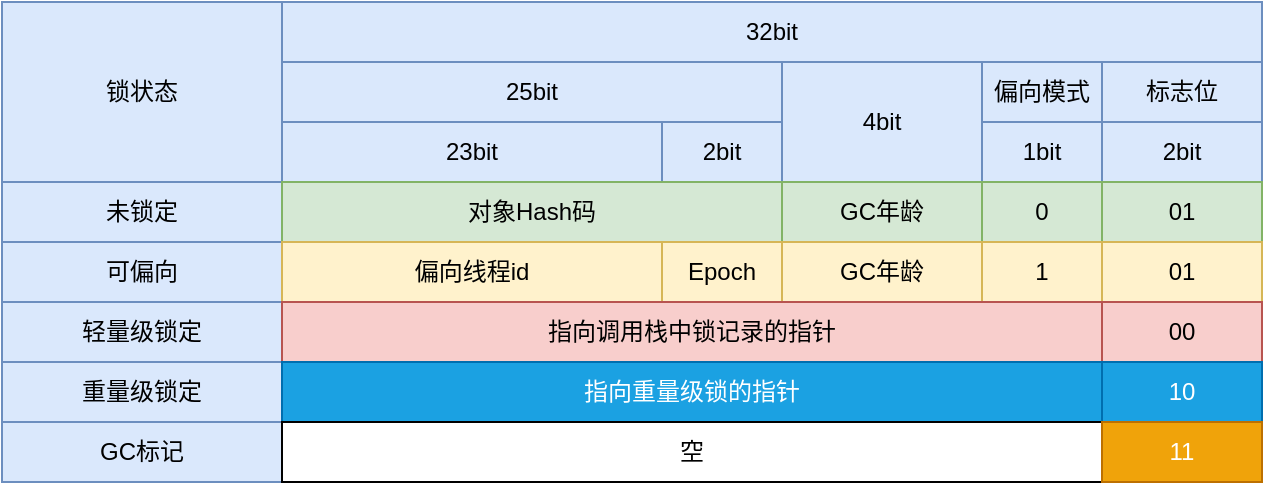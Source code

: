 <mxfile version="13.6.2" type="device" pages="2"><diagram id="vAK4Ck89c3Hy8UM0sQPP" name="1"><mxGraphModel dx="946" dy="611" grid="1" gridSize="10" guides="1" tooltips="1" connect="1" arrows="1" fold="1" page="1" pageScale="1" pageWidth="827" pageHeight="1169" math="0" shadow="0"><root><mxCell id="0"/><mxCell id="1" parent="0"/><mxCell id="KTi_w7ZWnXVk6cxtdnml-1" value="锁状态" style="rounded=0;whiteSpace=wrap;html=1;fillColor=#dae8fc;strokeColor=#6c8ebf;" vertex="1" parent="1"><mxGeometry x="110" y="140" width="140" height="90" as="geometry"/></mxCell><mxCell id="KTi_w7ZWnXVk6cxtdnml-2" value="32bit" style="rounded=0;whiteSpace=wrap;html=1;fillColor=#dae8fc;strokeColor=#6c8ebf;" vertex="1" parent="1"><mxGeometry x="250" y="140" width="490" height="30" as="geometry"/></mxCell><mxCell id="KTi_w7ZWnXVk6cxtdnml-3" value="25bit" style="rounded=0;whiteSpace=wrap;html=1;fillColor=#dae8fc;strokeColor=#6c8ebf;" vertex="1" parent="1"><mxGeometry x="250" y="170" width="250" height="30" as="geometry"/></mxCell><mxCell id="KTi_w7ZWnXVk6cxtdnml-4" value="4bit" style="rounded=0;whiteSpace=wrap;html=1;fillColor=#dae8fc;strokeColor=#6c8ebf;" vertex="1" parent="1"><mxGeometry x="500" y="170" width="100" height="60" as="geometry"/></mxCell><mxCell id="KTi_w7ZWnXVk6cxtdnml-5" value="1bit" style="rounded=0;whiteSpace=wrap;html=1;fillColor=#dae8fc;strokeColor=#6c8ebf;" vertex="1" parent="1"><mxGeometry x="600" y="200" width="60" height="30" as="geometry"/></mxCell><mxCell id="KTi_w7ZWnXVk6cxtdnml-6" value="2bit" style="rounded=0;whiteSpace=wrap;html=1;fillColor=#dae8fc;strokeColor=#6c8ebf;" vertex="1" parent="1"><mxGeometry x="660" y="200" width="80" height="30" as="geometry"/></mxCell><mxCell id="KTi_w7ZWnXVk6cxtdnml-7" value="23bit" style="rounded=0;whiteSpace=wrap;html=1;fillColor=#dae8fc;strokeColor=#6c8ebf;" vertex="1" parent="1"><mxGeometry x="250" y="200" width="190" height="30" as="geometry"/></mxCell><mxCell id="KTi_w7ZWnXVk6cxtdnml-8" value="2bit" style="rounded=0;whiteSpace=wrap;html=1;fillColor=#dae8fc;strokeColor=#6c8ebf;" vertex="1" parent="1"><mxGeometry x="440" y="200" width="60" height="30" as="geometry"/></mxCell><mxCell id="KTi_w7ZWnXVk6cxtdnml-9" value="偏向模式" style="rounded=0;whiteSpace=wrap;html=1;fillColor=#dae8fc;strokeColor=#6c8ebf;" vertex="1" parent="1"><mxGeometry x="600" y="170" width="60" height="30" as="geometry"/></mxCell><mxCell id="KTi_w7ZWnXVk6cxtdnml-10" value="标志位" style="rounded=0;whiteSpace=wrap;html=1;fillColor=#dae8fc;strokeColor=#6c8ebf;" vertex="1" parent="1"><mxGeometry x="660" y="170" width="80" height="30" as="geometry"/></mxCell><mxCell id="KTi_w7ZWnXVk6cxtdnml-11" value="未锁定" style="rounded=0;whiteSpace=wrap;html=1;fillColor=#dae8fc;strokeColor=#6c8ebf;" vertex="1" parent="1"><mxGeometry x="110" y="230" width="140" height="30" as="geometry"/></mxCell><mxCell id="KTi_w7ZWnXVk6cxtdnml-12" value="对象Hash码" style="rounded=0;whiteSpace=wrap;html=1;fillColor=#d5e8d4;strokeColor=#82b366;" vertex="1" parent="1"><mxGeometry x="250" y="230" width="250" height="30" as="geometry"/></mxCell><mxCell id="KTi_w7ZWnXVk6cxtdnml-13" value="GC年龄" style="rounded=0;whiteSpace=wrap;html=1;fillColor=#d5e8d4;strokeColor=#82b366;" vertex="1" parent="1"><mxGeometry x="500" y="230" width="100" height="30" as="geometry"/></mxCell><mxCell id="KTi_w7ZWnXVk6cxtdnml-14" value="0" style="rounded=0;whiteSpace=wrap;html=1;fillColor=#d5e8d4;strokeColor=#82b366;" vertex="1" parent="1"><mxGeometry x="600" y="230" width="60" height="30" as="geometry"/></mxCell><mxCell id="KTi_w7ZWnXVk6cxtdnml-15" value="01" style="rounded=0;whiteSpace=wrap;html=1;fillColor=#d5e8d4;strokeColor=#82b366;" vertex="1" parent="1"><mxGeometry x="660" y="230" width="80" height="30" as="geometry"/></mxCell><mxCell id="KTi_w7ZWnXVk6cxtdnml-16" value="可偏向" style="rounded=0;whiteSpace=wrap;html=1;fillColor=#dae8fc;strokeColor=#6c8ebf;" vertex="1" parent="1"><mxGeometry x="110" y="260" width="140" height="30" as="geometry"/></mxCell><mxCell id="KTi_w7ZWnXVk6cxtdnml-17" value="偏向线程id" style="rounded=0;whiteSpace=wrap;html=1;fillColor=#fff2cc;strokeColor=#d6b656;" vertex="1" parent="1"><mxGeometry x="250" y="260" width="190" height="30" as="geometry"/></mxCell><mxCell id="KTi_w7ZWnXVk6cxtdnml-18" value="Epoch" style="rounded=0;whiteSpace=wrap;html=1;fillColor=#fff2cc;strokeColor=#d6b656;" vertex="1" parent="1"><mxGeometry x="440" y="260" width="60" height="30" as="geometry"/></mxCell><mxCell id="KTi_w7ZWnXVk6cxtdnml-19" value="GC年龄" style="rounded=0;whiteSpace=wrap;html=1;fillColor=#fff2cc;strokeColor=#d6b656;" vertex="1" parent="1"><mxGeometry x="500" y="260" width="100" height="30" as="geometry"/></mxCell><mxCell id="KTi_w7ZWnXVk6cxtdnml-20" value="1" style="rounded=0;whiteSpace=wrap;html=1;fillColor=#fff2cc;strokeColor=#d6b656;" vertex="1" parent="1"><mxGeometry x="600" y="260" width="60" height="30" as="geometry"/></mxCell><mxCell id="KTi_w7ZWnXVk6cxtdnml-21" value="01" style="rounded=0;whiteSpace=wrap;html=1;fillColor=#fff2cc;strokeColor=#d6b656;" vertex="1" parent="1"><mxGeometry x="660" y="260" width="80" height="30" as="geometry"/></mxCell><mxCell id="KTi_w7ZWnXVk6cxtdnml-22" value="轻量级锁定" style="rounded=0;whiteSpace=wrap;html=1;fillColor=#dae8fc;strokeColor=#6c8ebf;" vertex="1" parent="1"><mxGeometry x="110" y="290" width="140" height="30" as="geometry"/></mxCell><mxCell id="KTi_w7ZWnXVk6cxtdnml-23" value="指向调用栈中锁记录的指针" style="rounded=0;whiteSpace=wrap;html=1;fillColor=#f8cecc;strokeColor=#b85450;" vertex="1" parent="1"><mxGeometry x="250" y="290" width="410" height="30" as="geometry"/></mxCell><mxCell id="KTi_w7ZWnXVk6cxtdnml-24" value="00" style="rounded=0;whiteSpace=wrap;html=1;fillColor=#f8cecc;strokeColor=#b85450;" vertex="1" parent="1"><mxGeometry x="660" y="290" width="80" height="30" as="geometry"/></mxCell><mxCell id="KTi_w7ZWnXVk6cxtdnml-25" value="重量级锁定" style="rounded=0;whiteSpace=wrap;html=1;fillColor=#dae8fc;strokeColor=#6c8ebf;" vertex="1" parent="1"><mxGeometry x="110" y="320" width="140" height="30" as="geometry"/></mxCell><mxCell id="KTi_w7ZWnXVk6cxtdnml-26" value="指向重量级锁的指针" style="rounded=0;whiteSpace=wrap;html=1;fillColor=#1ba1e2;strokeColor=#006EAF;fontColor=#ffffff;" vertex="1" parent="1"><mxGeometry x="250" y="320" width="410" height="30" as="geometry"/></mxCell><mxCell id="KTi_w7ZWnXVk6cxtdnml-27" value="10" style="rounded=0;whiteSpace=wrap;html=1;fillColor=#1ba1e2;strokeColor=#006EAF;fontColor=#ffffff;" vertex="1" parent="1"><mxGeometry x="660" y="320" width="80" height="30" as="geometry"/></mxCell><mxCell id="KTi_w7ZWnXVk6cxtdnml-28" value="GC标记" style="rounded=0;whiteSpace=wrap;html=1;fillColor=#dae8fc;strokeColor=#6c8ebf;" vertex="1" parent="1"><mxGeometry x="110" y="350" width="140" height="30" as="geometry"/></mxCell><mxCell id="KTi_w7ZWnXVk6cxtdnml-29" value="空" style="rounded=0;whiteSpace=wrap;html=1;" vertex="1" parent="1"><mxGeometry x="250" y="350" width="410" height="30" as="geometry"/></mxCell><mxCell id="KTi_w7ZWnXVk6cxtdnml-30" value="11" style="rounded=0;whiteSpace=wrap;html=1;fillColor=#f0a30a;strokeColor=#BD7000;fontColor=#ffffff;" vertex="1" parent="1"><mxGeometry x="660" y="350" width="80" height="30" as="geometry"/></mxCell></root></mxGraphModel></diagram><diagram id="O8_gDFi_MsbnLu4tfiPx" name="2"><mxGraphModel dx="946" dy="611" grid="1" gridSize="10" guides="1" tooltips="1" connect="1" arrows="1" fold="1" page="1" pageScale="1" pageWidth="827" pageHeight="1169" math="0" shadow="0"><root><mxCell id="Z7gdB7wJW7qm5j4iGaJS-0"/><mxCell id="Z7gdB7wJW7qm5j4iGaJS-1" parent="Z7gdB7wJW7qm5j4iGaJS-0"/><mxCell id="WgERQbvdu7uS7mPazPeQ-0" value="锁状态" style="rounded=0;whiteSpace=wrap;html=1;fillColor=#dae8fc;strokeColor=#6c8ebf;" vertex="1" parent="Z7gdB7wJW7qm5j4iGaJS-1"><mxGeometry x="10" y="140" width="140" height="90" as="geometry"/></mxCell><mxCell id="WgERQbvdu7uS7mPazPeQ-1" value="64bit" style="rounded=0;whiteSpace=wrap;html=1;fillColor=#dae8fc;strokeColor=#6c8ebf;" vertex="1" parent="Z7gdB7wJW7qm5j4iGaJS-1"><mxGeometry x="150" y="140" width="590" height="30" as="geometry"/></mxCell><mxCell id="WgERQbvdu7uS7mPazPeQ-2" value="57bit" style="rounded=0;whiteSpace=wrap;html=1;fillColor=#dae8fc;strokeColor=#6c8ebf;" vertex="1" parent="Z7gdB7wJW7qm5j4iGaJS-1"><mxGeometry x="150" y="170" width="350" height="30" as="geometry"/></mxCell><mxCell id="WgERQbvdu7uS7mPazPeQ-3" value="4bit" style="rounded=0;whiteSpace=wrap;html=1;fillColor=#dae8fc;strokeColor=#6c8ebf;" vertex="1" parent="Z7gdB7wJW7qm5j4iGaJS-1"><mxGeometry x="500" y="170" width="100" height="60" as="geometry"/></mxCell><mxCell id="WgERQbvdu7uS7mPazPeQ-4" value="1bit" style="rounded=0;whiteSpace=wrap;html=1;fillColor=#dae8fc;strokeColor=#6c8ebf;" vertex="1" parent="Z7gdB7wJW7qm5j4iGaJS-1"><mxGeometry x="600" y="200" width="60" height="30" as="geometry"/></mxCell><mxCell id="WgERQbvdu7uS7mPazPeQ-5" value="2bit" style="rounded=0;whiteSpace=wrap;html=1;fillColor=#dae8fc;strokeColor=#6c8ebf;" vertex="1" parent="Z7gdB7wJW7qm5j4iGaJS-1"><mxGeometry x="660" y="200" width="80" height="30" as="geometry"/></mxCell><mxCell id="WgERQbvdu7uS7mPazPeQ-6" value="25bit" style="rounded=0;whiteSpace=wrap;html=1;fillColor=#dae8fc;strokeColor=#6c8ebf;" vertex="1" parent="Z7gdB7wJW7qm5j4iGaJS-1"><mxGeometry x="150" y="200" width="120" height="30" as="geometry"/></mxCell><mxCell id="WgERQbvdu7uS7mPazPeQ-7" value="1bit" style="rounded=0;whiteSpace=wrap;html=1;fillColor=#dae8fc;strokeColor=#6c8ebf;" vertex="1" parent="Z7gdB7wJW7qm5j4iGaJS-1"><mxGeometry x="440" y="200" width="60" height="30" as="geometry"/></mxCell><mxCell id="WgERQbvdu7uS7mPazPeQ-8" value="偏向模式" style="rounded=0;whiteSpace=wrap;html=1;fillColor=#dae8fc;strokeColor=#6c8ebf;" vertex="1" parent="Z7gdB7wJW7qm5j4iGaJS-1"><mxGeometry x="600" y="170" width="60" height="30" as="geometry"/></mxCell><mxCell id="WgERQbvdu7uS7mPazPeQ-9" value="标志位" style="rounded=0;whiteSpace=wrap;html=1;fillColor=#dae8fc;strokeColor=#6c8ebf;" vertex="1" parent="Z7gdB7wJW7qm5j4iGaJS-1"><mxGeometry x="660" y="170" width="80" height="30" as="geometry"/></mxCell><mxCell id="WgERQbvdu7uS7mPazPeQ-10" value="未锁定" style="rounded=0;whiteSpace=wrap;html=1;fillColor=#dae8fc;strokeColor=#6c8ebf;" vertex="1" parent="Z7gdB7wJW7qm5j4iGaJS-1"><mxGeometry x="10" y="230" width="140" height="30" as="geometry"/></mxCell><mxCell id="WgERQbvdu7uS7mPazPeQ-12" value="GC年龄" style="rounded=0;whiteSpace=wrap;html=1;fillColor=#d5e8d4;strokeColor=#82b366;" vertex="1" parent="Z7gdB7wJW7qm5j4iGaJS-1"><mxGeometry x="500" y="230" width="100" height="30" as="geometry"/></mxCell><mxCell id="WgERQbvdu7uS7mPazPeQ-13" value="0" style="rounded=0;whiteSpace=wrap;html=1;fillColor=#d5e8d4;strokeColor=#82b366;" vertex="1" parent="Z7gdB7wJW7qm5j4iGaJS-1"><mxGeometry x="600" y="230" width="60" height="30" as="geometry"/></mxCell><mxCell id="WgERQbvdu7uS7mPazPeQ-14" value="01" style="rounded=0;whiteSpace=wrap;html=1;fillColor=#d5e8d4;strokeColor=#82b366;" vertex="1" parent="Z7gdB7wJW7qm5j4iGaJS-1"><mxGeometry x="660" y="230" width="80" height="30" as="geometry"/></mxCell><mxCell id="WgERQbvdu7uS7mPazPeQ-15" value="可偏向" style="rounded=0;whiteSpace=wrap;html=1;fillColor=#dae8fc;strokeColor=#6c8ebf;" vertex="1" parent="Z7gdB7wJW7qm5j4iGaJS-1"><mxGeometry x="10" y="260" width="140" height="30" as="geometry"/></mxCell><mxCell id="WgERQbvdu7uS7mPazPeQ-18" value="54bit-偏向线程id" style="rounded=0;whiteSpace=wrap;html=1;fillColor=#fff2cc;strokeColor=#d6b656;" vertex="1" parent="Z7gdB7wJW7qm5j4iGaJS-1"><mxGeometry x="150" y="260" width="220" height="30" as="geometry"/></mxCell><mxCell id="WgERQbvdu7uS7mPazPeQ-19" value="1" style="rounded=0;whiteSpace=wrap;html=1;fillColor=#fff2cc;strokeColor=#d6b656;" vertex="1" parent="Z7gdB7wJW7qm5j4iGaJS-1"><mxGeometry x="600" y="260" width="60" height="30" as="geometry"/></mxCell><mxCell id="WgERQbvdu7uS7mPazPeQ-20" value="01" style="rounded=0;whiteSpace=wrap;html=1;fillColor=#fff2cc;strokeColor=#d6b656;" vertex="1" parent="Z7gdB7wJW7qm5j4iGaJS-1"><mxGeometry x="660" y="260" width="80" height="30" as="geometry"/></mxCell><mxCell id="WgERQbvdu7uS7mPazPeQ-21" value="轻量级锁定" style="rounded=0;whiteSpace=wrap;html=1;fillColor=#dae8fc;strokeColor=#6c8ebf;" vertex="1" parent="Z7gdB7wJW7qm5j4iGaJS-1"><mxGeometry x="10" y="290" width="140" height="30" as="geometry"/></mxCell><mxCell id="WgERQbvdu7uS7mPazPeQ-23" value="00" style="rounded=0;whiteSpace=wrap;html=1;fillColor=#f8cecc;strokeColor=#b85450;" vertex="1" parent="Z7gdB7wJW7qm5j4iGaJS-1"><mxGeometry x="660" y="290" width="80" height="30" as="geometry"/></mxCell><mxCell id="WgERQbvdu7uS7mPazPeQ-24" value="重量级锁定" style="rounded=0;whiteSpace=wrap;html=1;fillColor=#dae8fc;strokeColor=#6c8ebf;" vertex="1" parent="Z7gdB7wJW7qm5j4iGaJS-1"><mxGeometry x="10" y="320" width="140" height="30" as="geometry"/></mxCell><mxCell id="WgERQbvdu7uS7mPazPeQ-26" value="10" style="rounded=0;whiteSpace=wrap;html=1;fillColor=#1ba1e2;strokeColor=#006EAF;fontColor=#ffffff;" vertex="1" parent="Z7gdB7wJW7qm5j4iGaJS-1"><mxGeometry x="660" y="320" width="80" height="30" as="geometry"/></mxCell><mxCell id="WgERQbvdu7uS7mPazPeQ-27" value="GC标记" style="rounded=0;whiteSpace=wrap;html=1;fillColor=#dae8fc;strokeColor=#6c8ebf;" vertex="1" parent="Z7gdB7wJW7qm5j4iGaJS-1"><mxGeometry x="10" y="350" width="140" height="30" as="geometry"/></mxCell><mxCell id="WgERQbvdu7uS7mPazPeQ-29" value="11" style="rounded=0;whiteSpace=wrap;html=1;fillColor=#f0a30a;strokeColor=#BD7000;fontColor=#ffffff;" vertex="1" parent="Z7gdB7wJW7qm5j4iGaJS-1"><mxGeometry x="660" y="350" width="80" height="30" as="geometry"/></mxCell><mxCell id="WgERQbvdu7uS7mPazPeQ-31" value="31bit" style="rounded=0;whiteSpace=wrap;html=1;fillColor=#dae8fc;strokeColor=#6c8ebf;" vertex="1" parent="Z7gdB7wJW7qm5j4iGaJS-1"><mxGeometry x="270" y="200" width="170" height="30" as="geometry"/></mxCell><mxCell id="WgERQbvdu7uS7mPazPeQ-32" value="未使用" style="rounded=0;whiteSpace=wrap;html=1;" vertex="1" parent="Z7gdB7wJW7qm5j4iGaJS-1"><mxGeometry x="440" y="230" width="60" height="30" as="geometry"/></mxCell><mxCell id="WgERQbvdu7uS7mPazPeQ-33" value="未使用" style="rounded=0;whiteSpace=wrap;html=1;" vertex="1" parent="Z7gdB7wJW7qm5j4iGaJS-1"><mxGeometry x="150" y="230" width="120" height="30" as="geometry"/></mxCell><mxCell id="WgERQbvdu7uS7mPazPeQ-34" value="对象Hash码" style="rounded=0;whiteSpace=wrap;html=1;fillColor=#d5e8d4;strokeColor=#82b366;" vertex="1" parent="Z7gdB7wJW7qm5j4iGaJS-1"><mxGeometry x="270" y="230" width="170" height="30" as="geometry"/></mxCell><mxCell id="WgERQbvdu7uS7mPazPeQ-35" value="未使用" style="rounded=0;whiteSpace=wrap;html=1;" vertex="1" parent="Z7gdB7wJW7qm5j4iGaJS-1"><mxGeometry x="440" y="260" width="60" height="30" as="geometry"/></mxCell><mxCell id="yzCKIETroT42C9XJCh27-0" value="2bit-Epoch" style="rounded=0;whiteSpace=wrap;html=1;fillColor=#fff2cc;strokeColor=#d6b656;" vertex="1" parent="Z7gdB7wJW7qm5j4iGaJS-1"><mxGeometry x="370" y="260" width="70" height="30" as="geometry"/></mxCell><mxCell id="iu2qqVBIp2aIgaVysyaC-0" value="GC年龄" style="rounded=0;whiteSpace=wrap;html=1;fillColor=#fff2cc;strokeColor=#d6b656;" vertex="1" parent="Z7gdB7wJW7qm5j4iGaJS-1"><mxGeometry x="500" y="260" width="100" height="30" as="geometry"/></mxCell><mxCell id="iu2qqVBIp2aIgaVysyaC-1" value="空" style="rounded=0;whiteSpace=wrap;html=1;fillColor=#f0a30a;strokeColor=#BD7000;fontColor=#ffffff;" vertex="1" parent="Z7gdB7wJW7qm5j4iGaJS-1"><mxGeometry x="150" y="350" width="510" height="30" as="geometry"/></mxCell><mxCell id="DbnfOba9MA9SmVzTINtU-0" value="指向调用栈中锁记录的指针" style="rounded=0;whiteSpace=wrap;html=1;fillColor=#f8cecc;strokeColor=#b85450;" vertex="1" parent="Z7gdB7wJW7qm5j4iGaJS-1"><mxGeometry x="150" y="290" width="510" height="30" as="geometry"/></mxCell><mxCell id="saKppFu0PK3ttLxDtXgN-0" value="指向重量级锁的指针" style="rounded=0;whiteSpace=wrap;html=1;fillColor=#1ba1e2;strokeColor=#006EAF;fontColor=#ffffff;" vertex="1" parent="Z7gdB7wJW7qm5j4iGaJS-1"><mxGeometry x="150" y="320" width="510" height="30" as="geometry"/></mxCell></root></mxGraphModel></diagram></mxfile>